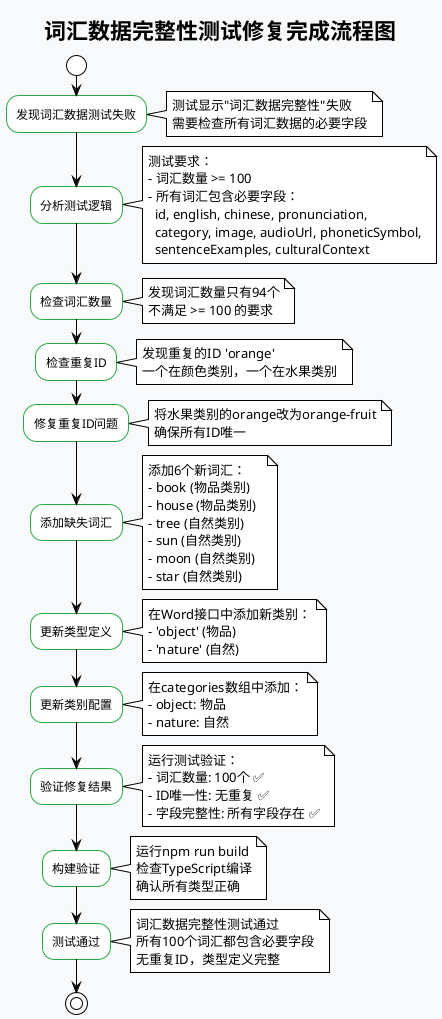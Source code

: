 @startuml 词汇数据完整性测试修复完成流程图
!theme plain
skinparam backgroundColor #f8f9fa
skinparam activityBackgroundColor #ffffff
skinparam activityBorderColor #28a745
skinparam activityFontColor #000000
skinparam activityDiamondBackgroundColor #ffffff
skinparam activityDiamondBorderColor #28a745

title 词汇数据完整性测试修复完成流程图

start

:发现词汇数据测试失败;
note right
  测试显示"词汇数据完整性"失败
  需要检查所有词汇数据的必要字段
end note

:分析测试逻辑;
note right
  测试要求：
  - 词汇数量 >= 100
  - 所有词汇包含必要字段：
    id, english, chinese, pronunciation,
    category, image, audioUrl, phoneticSymbol,
    sentenceExamples, culturalContext
end note

:检查词汇数量;
note right
  发现词汇数量只有94个
  不满足 >= 100 的要求
end note

:检查重复ID;
note right
  发现重复的ID 'orange'
  一个在颜色类别，一个在水果类别
end note

:修复重复ID问题;
note right
  将水果类别的orange改为orange-fruit
  确保所有ID唯一
end note

:添加缺失词汇;
note right
  添加6个新词汇：
  - book (物品类别)
  - house (物品类别)  
  - tree (自然类别)
  - sun (自然类别)
  - moon (自然类别)
  - star (自然类别)
end note

:更新类型定义;
note right
  在Word接口中添加新类别：
  - 'object' (物品)
  - 'nature' (自然)
end note

:更新类别配置;
note right
  在categories数组中添加：
  - object: 物品
  - nature: 自然
end note

:验证修复结果;
note right
  运行测试验证：
  - 词汇数量: 100个 ✅
  - ID唯一性: 无重复 ✅
  - 字段完整性: 所有字段存在 ✅
end note

:构建验证;
note right
  运行npm run build
  检查TypeScript编译
  确认所有类型正确
end note

:测试通过;
note right
  词汇数据完整性测试通过
  所有100个词汇都包含必要字段
  无重复ID，类型定义完整
end note

stop

@enduml
